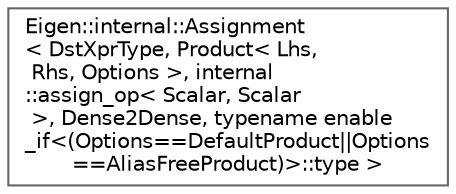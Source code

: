 digraph "类继承关系图"
{
 // LATEX_PDF_SIZE
  bgcolor="transparent";
  edge [fontname=Helvetica,fontsize=10,labelfontname=Helvetica,labelfontsize=10];
  node [fontname=Helvetica,fontsize=10,shape=box,height=0.2,width=0.4];
  rankdir="LR";
  Node0 [id="Node000000",label="Eigen::internal::Assignment\l\< DstXprType, Product\< Lhs,\l Rhs, Options \>, internal\l::assign_op\< Scalar, Scalar\l \>, Dense2Dense, typename enable\l_if\<(Options==DefaultProduct\|\|Options\l==AliasFreeProduct)\>::type \>",height=0.2,width=0.4,color="grey40", fillcolor="white", style="filled",URL="$struct_eigen_1_1internal_1_1_assignment_3_01_dst_xpr_type_00_01_product_3_01_lhs_00_01_rhs_00_01d12e529af555eafd2223434170111bd1.html",tooltip=" "];
}
